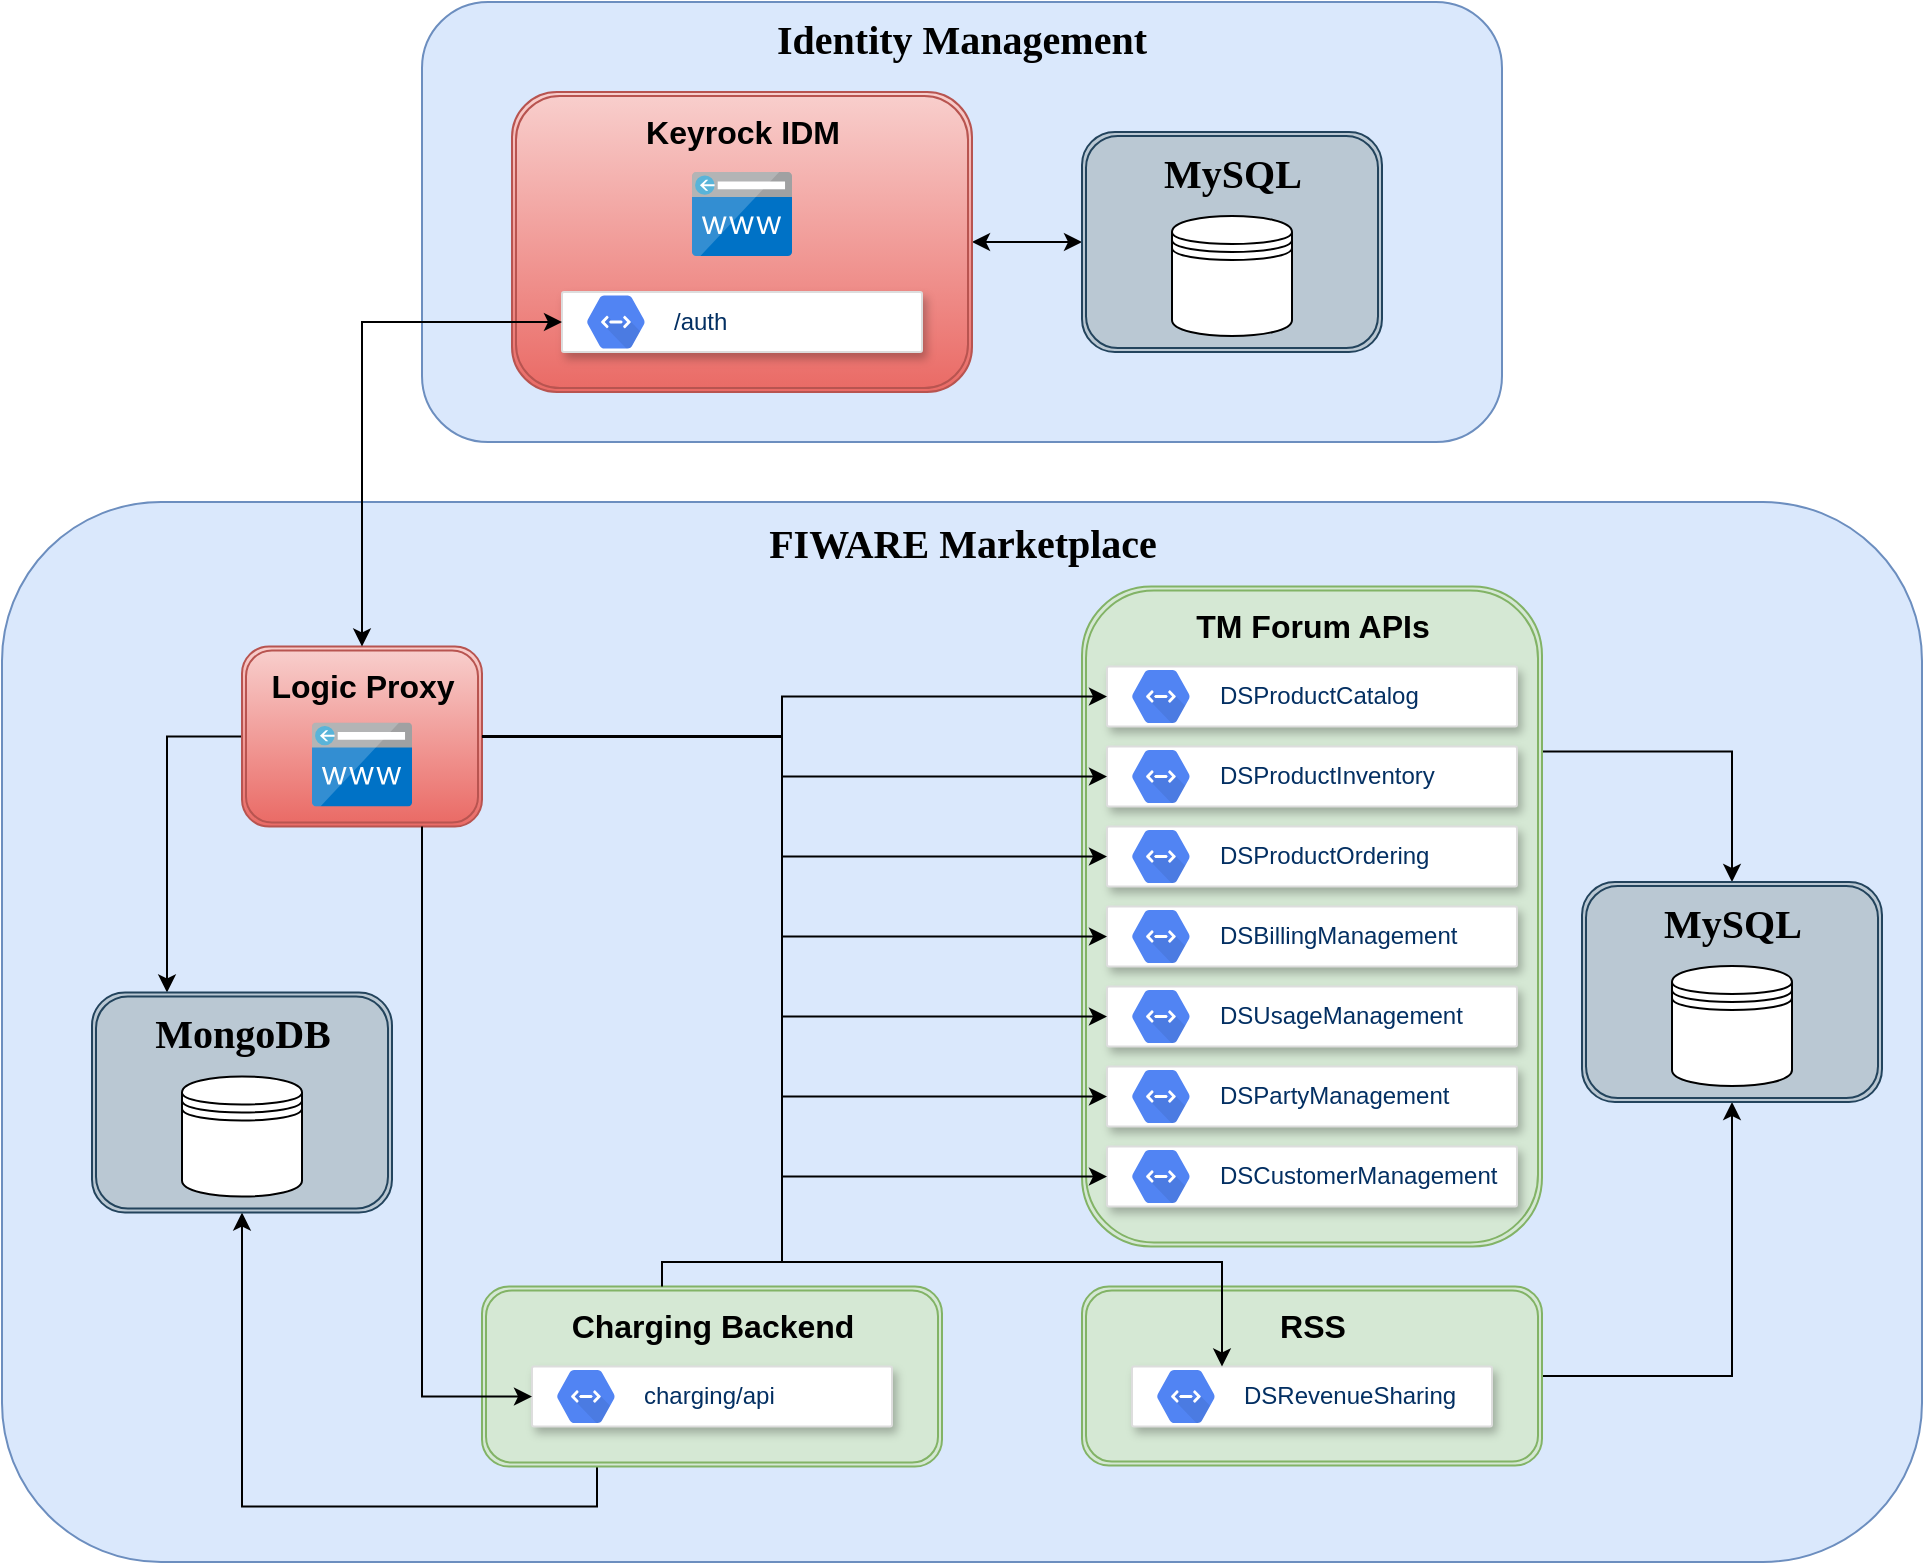 <mxfile version="13.7.9" type="device"><diagram id="HfY6Yk-Jc7tH_-AOV7nB" name="Seite-1"><mxGraphModel dx="1322" dy="898" grid="1" gridSize="10" guides="1" tooltips="1" connect="1" arrows="1" fold="1" page="1" pageScale="1" pageWidth="1169" pageHeight="827" math="0" shadow="0"><root><mxCell id="0"/><mxCell id="1" parent="0"/><mxCell id="9jo6vHE3OeEoetsnLVtY-4" value="" style="rounded=1;whiteSpace=wrap;html=1;fillColor=#dae8fc;strokeColor=#6c8ebf;" vertex="1" parent="1"><mxGeometry x="120" y="280" width="960" height="530" as="geometry"/></mxCell><mxCell id="9jo6vHE3OeEoetsnLVtY-7" value="FIWARE Marketplace" style="text;html=1;strokeColor=none;fillColor=none;align=center;verticalAlign=middle;whiteSpace=wrap;rounded=0;fontFamily=Verdana;fontSize=20;fontStyle=1" vertex="1" parent="1"><mxGeometry x="477.5" y="290" width="245" height="20" as="geometry"/></mxCell><mxCell id="9jo6vHE3OeEoetsnLVtY-68" style="edgeStyle=orthogonalEdgeStyle;rounded=0;orthogonalLoop=1;jettySize=auto;html=1;exitX=0;exitY=0.5;exitDx=0;exitDy=0;entryX=0.25;entryY=0;entryDx=0;entryDy=0;startArrow=none;startFill=0;endArrow=classic;endFill=1;fontFamily=Verdana;fontSize=20;" edge="1" parent="1" source="9jo6vHE3OeEoetsnLVtY-9" target="9jo6vHE3OeEoetsnLVtY-45"><mxGeometry relative="1" as="geometry"/></mxCell><mxCell id="9jo6vHE3OeEoetsnLVtY-9" value="" style="shape=ext;double=1;rounded=1;whiteSpace=wrap;html=1;fontFamily=Verdana;fontSize=16;fillColor=#f8cecc;strokeColor=#b85450;gradientColor=#ea6b66;" vertex="1" parent="1"><mxGeometry x="240" y="352.25" width="120" height="90" as="geometry"/></mxCell><mxCell id="9jo6vHE3OeEoetsnLVtY-10" value="Logic Proxy" style="text;strokeColor=none;fillColor=none;html=1;fontSize=16;fontStyle=1;verticalAlign=middle;align=center;rounded=0;" vertex="1" parent="1"><mxGeometry x="250" y="352.25" width="100" height="40" as="geometry"/></mxCell><mxCell id="9jo6vHE3OeEoetsnLVtY-11" value="" style="aspect=fixed;html=1;points=[];align=center;image;fontSize=12;image=img/lib/mscae/CustomDomain.svg;rounded=1;" vertex="1" parent="1"><mxGeometry x="275" y="390.25" width="50" height="42" as="geometry"/></mxCell><mxCell id="9jo6vHE3OeEoetsnLVtY-58" style="edgeStyle=orthogonalEdgeStyle;rounded=0;orthogonalLoop=1;jettySize=auto;html=1;exitX=1;exitY=0.25;exitDx=0;exitDy=0;entryX=0.5;entryY=0;entryDx=0;entryDy=0;startArrow=none;startFill=0;fontFamily=Verdana;fontSize=20;" edge="1" parent="1" source="9jo6vHE3OeEoetsnLVtY-12" target="9jo6vHE3OeEoetsnLVtY-48"><mxGeometry relative="1" as="geometry"/></mxCell><mxCell id="9jo6vHE3OeEoetsnLVtY-12" value="" style="shape=ext;double=1;rounded=1;whiteSpace=wrap;html=1;fontFamily=Verdana;fontSize=16;fillColor=#d5e8d4;strokeColor=#82b366;" vertex="1" parent="1"><mxGeometry x="660" y="322.25" width="230" height="330" as="geometry"/></mxCell><mxCell id="9jo6vHE3OeEoetsnLVtY-13" value="TM Forum APIs" style="text;strokeColor=none;fillColor=none;html=1;fontSize=16;fontStyle=1;verticalAlign=middle;align=center;rounded=0;" vertex="1" parent="1"><mxGeometry x="725" y="322.25" width="100" height="40" as="geometry"/></mxCell><mxCell id="9jo6vHE3OeEoetsnLVtY-56" style="edgeStyle=orthogonalEdgeStyle;rounded=0;orthogonalLoop=1;jettySize=auto;html=1;exitX=0.25;exitY=1;exitDx=0;exitDy=0;entryX=0.5;entryY=1;entryDx=0;entryDy=0;startArrow=none;startFill=0;fontFamily=Verdana;fontSize=20;endArrow=classic;endFill=1;" edge="1" parent="1" source="9jo6vHE3OeEoetsnLVtY-15" target="9jo6vHE3OeEoetsnLVtY-45"><mxGeometry relative="1" as="geometry"/></mxCell><mxCell id="9jo6vHE3OeEoetsnLVtY-15" value="" style="shape=ext;double=1;rounded=1;whiteSpace=wrap;html=1;fontFamily=Verdana;fontSize=16;fillColor=#d5e8d4;strokeColor=#82b366;" vertex="1" parent="1"><mxGeometry x="360" y="672.25" width="230" height="90" as="geometry"/></mxCell><mxCell id="9jo6vHE3OeEoetsnLVtY-79" style="edgeStyle=orthogonalEdgeStyle;rounded=0;orthogonalLoop=1;jettySize=auto;html=1;exitX=0.25;exitY=0;exitDx=0;exitDy=0;startArrow=none;startFill=0;endArrow=none;endFill=0;fontFamily=Verdana;fontSize=20;" edge="1" parent="1" source="9jo6vHE3OeEoetsnLVtY-16"><mxGeometry relative="1" as="geometry"><mxPoint x="510.0" y="620" as="targetPoint"/><Array as="points"><mxPoint x="450" y="660"/><mxPoint x="510" y="660"/></Array></mxGeometry></mxCell><mxCell id="9jo6vHE3OeEoetsnLVtY-16" value="Charging Backend" style="text;strokeColor=none;fillColor=none;html=1;fontSize=16;fontStyle=1;verticalAlign=middle;align=center;rounded=0;" vertex="1" parent="1"><mxGeometry x="425" y="672.25" width="100" height="40" as="geometry"/></mxCell><mxCell id="9jo6vHE3OeEoetsnLVtY-59" style="edgeStyle=orthogonalEdgeStyle;rounded=0;orthogonalLoop=1;jettySize=auto;html=1;exitX=1;exitY=0.5;exitDx=0;exitDy=0;entryX=0.5;entryY=1;entryDx=0;entryDy=0;startArrow=none;startFill=0;fontFamily=Verdana;fontSize=20;endArrow=classic;endFill=1;" edge="1" parent="1" source="9jo6vHE3OeEoetsnLVtY-17" target="9jo6vHE3OeEoetsnLVtY-48"><mxGeometry relative="1" as="geometry"/></mxCell><mxCell id="9jo6vHE3OeEoetsnLVtY-17" value="" style="shape=ext;double=1;rounded=1;whiteSpace=wrap;html=1;fontFamily=Verdana;fontSize=16;fillColor=#d5e8d4;strokeColor=#82b366;" vertex="1" parent="1"><mxGeometry x="660" y="672.25" width="230" height="89.5" as="geometry"/></mxCell><mxCell id="9jo6vHE3OeEoetsnLVtY-18" value="RSS" style="text;strokeColor=none;fillColor=none;html=1;fontSize=16;fontStyle=1;verticalAlign=middle;align=center;rounded=0;" vertex="1" parent="1"><mxGeometry x="725" y="672.25" width="100" height="40" as="geometry"/></mxCell><mxCell id="9jo6vHE3OeEoetsnLVtY-19" value="" style="rounded=1;whiteSpace=wrap;html=1;fillColor=#dae8fc;strokeColor=#6c8ebf;" vertex="1" parent="1"><mxGeometry x="330" y="30" width="540" height="220" as="geometry"/></mxCell><mxCell id="9jo6vHE3OeEoetsnLVtY-20" value="Identity Management" style="text;html=1;strokeColor=none;fillColor=none;align=center;verticalAlign=middle;whiteSpace=wrap;rounded=0;fontFamily=Verdana;fontSize=20;fontStyle=1" vertex="1" parent="1"><mxGeometry x="466.25" y="38" width="267.5" height="20" as="geometry"/></mxCell><mxCell id="9jo6vHE3OeEoetsnLVtY-21" value="" style="strokeColor=#dddddd;shadow=1;strokeWidth=1;rounded=1;absoluteArcSize=1;arcSize=2;fontFamily=Verdana;fontSize=20;" vertex="1" parent="1"><mxGeometry x="672.5" y="522.25" width="205" height="30" as="geometry"/></mxCell><mxCell id="9jo6vHE3OeEoetsnLVtY-22" value="&lt;span style=&quot;color: rgb(3 , 47 , 98) ; font-family: , &amp;#34;consolas&amp;#34; , &amp;#34;liberation mono&amp;#34; , &amp;#34;menlo&amp;#34; , monospace ; background-color: rgb(255 , 255 , 255)&quot;&gt;DSUsageManagement&lt;/span&gt;" style="dashed=0;connectable=0;html=1;fillColor=#5184F3;strokeColor=none;shape=mxgraph.gcp2.hexIcon;prIcon=cloud_endpoints;part=1;labelPosition=right;verticalLabelPosition=middle;align=left;verticalAlign=middle;spacingLeft=5;fontColor=#999999;fontSize=12;" vertex="1" parent="9jo6vHE3OeEoetsnLVtY-21"><mxGeometry y="0.5" width="44" height="39" relative="1" as="geometry"><mxPoint x="5" y="-19.5" as="offset"/></mxGeometry></mxCell><mxCell id="9jo6vHE3OeEoetsnLVtY-24" value="" style="strokeColor=#dddddd;shadow=1;strokeWidth=1;rounded=1;absoluteArcSize=1;arcSize=2;fontFamily=Verdana;fontSize=20;" vertex="1" parent="1"><mxGeometry x="672.5" y="402.25" width="205" height="30" as="geometry"/></mxCell><mxCell id="9jo6vHE3OeEoetsnLVtY-25" value="&lt;span style=&quot;color: rgb(3 , 47 , 98) ; font-family: , &amp;#34;consolas&amp;#34; , &amp;#34;liberation mono&amp;#34; , &amp;#34;menlo&amp;#34; , monospace ; background-color: rgb(255 , 255 , 255)&quot;&gt;DSProductInventory&lt;/span&gt;" style="dashed=0;connectable=0;html=1;fillColor=#5184F3;strokeColor=none;shape=mxgraph.gcp2.hexIcon;prIcon=cloud_endpoints;part=1;labelPosition=right;verticalLabelPosition=middle;align=left;verticalAlign=middle;spacingLeft=5;fontColor=#999999;fontSize=12;" vertex="1" parent="9jo6vHE3OeEoetsnLVtY-24"><mxGeometry y="0.5" width="44" height="39" relative="1" as="geometry"><mxPoint x="5" y="-19.5" as="offset"/></mxGeometry></mxCell><mxCell id="9jo6vHE3OeEoetsnLVtY-26" value="" style="strokeColor=#dddddd;shadow=1;strokeWidth=1;rounded=1;absoluteArcSize=1;arcSize=2;fontFamily=Verdana;fontSize=20;" vertex="1" parent="1"><mxGeometry x="672.5" y="362.25" width="205" height="30" as="geometry"/></mxCell><mxCell id="9jo6vHE3OeEoetsnLVtY-27" value="&lt;span style=&quot;color: rgb(3 , 47 , 98) ; font-family: , &amp;#34;consolas&amp;#34; , &amp;#34;liberation mono&amp;#34; , &amp;#34;menlo&amp;#34; , monospace ; background-color: rgb(255 , 255 , 255)&quot;&gt;DSProductCatalog&lt;/span&gt;" style="dashed=0;connectable=0;html=1;fillColor=#5184F3;strokeColor=none;shape=mxgraph.gcp2.hexIcon;prIcon=cloud_endpoints;part=1;labelPosition=right;verticalLabelPosition=middle;align=left;verticalAlign=middle;spacingLeft=5;fontColor=#999999;fontSize=12;" vertex="1" parent="9jo6vHE3OeEoetsnLVtY-26"><mxGeometry y="0.5" width="44" height="39" relative="1" as="geometry"><mxPoint x="5" y="-19.5" as="offset"/></mxGeometry></mxCell><mxCell id="9jo6vHE3OeEoetsnLVtY-28" value="" style="strokeColor=#dddddd;shadow=1;strokeWidth=1;rounded=1;absoluteArcSize=1;arcSize=2;fontFamily=Verdana;fontSize=20;" vertex="1" parent="1"><mxGeometry x="685" y="712.25" width="180" height="30" as="geometry"/></mxCell><mxCell id="9jo6vHE3OeEoetsnLVtY-29" value="&lt;span style=&quot;color: rgb(3 , 47 , 98) ; font-family: , &amp;#34;consolas&amp;#34; , &amp;#34;liberation mono&amp;#34; , &amp;#34;menlo&amp;#34; , monospace ; background-color: rgb(255 , 255 , 255)&quot;&gt;DSRevenueSharing&lt;/span&gt;" style="dashed=0;connectable=0;html=1;fillColor=#5184F3;strokeColor=none;shape=mxgraph.gcp2.hexIcon;prIcon=cloud_endpoints;part=1;labelPosition=right;verticalLabelPosition=middle;align=left;verticalAlign=middle;spacingLeft=5;fontColor=#999999;fontSize=12;" vertex="1" parent="9jo6vHE3OeEoetsnLVtY-28"><mxGeometry y="0.5" width="44" height="39" relative="1" as="geometry"><mxPoint x="5" y="-19.5" as="offset"/></mxGeometry></mxCell><mxCell id="9jo6vHE3OeEoetsnLVtY-30" value="" style="strokeColor=#dddddd;shadow=1;strokeWidth=1;rounded=1;absoluteArcSize=1;arcSize=2;fontFamily=Verdana;fontSize=20;" vertex="1" parent="1"><mxGeometry x="672.5" y="442.25" width="205" height="30" as="geometry"/></mxCell><mxCell id="9jo6vHE3OeEoetsnLVtY-31" value="&lt;span style=&quot;color: rgb(3 , 47 , 98) ; font-family: , &amp;#34;consolas&amp;#34; , &amp;#34;liberation mono&amp;#34; , &amp;#34;menlo&amp;#34; , monospace ; background-color: rgb(255 , 255 , 255)&quot;&gt;DSProductOrdering&lt;/span&gt;" style="dashed=0;connectable=0;html=1;fillColor=#5184F3;strokeColor=none;shape=mxgraph.gcp2.hexIcon;prIcon=cloud_endpoints;part=1;labelPosition=right;verticalLabelPosition=middle;align=left;verticalAlign=middle;spacingLeft=5;fontColor=#999999;fontSize=12;" vertex="1" parent="9jo6vHE3OeEoetsnLVtY-30"><mxGeometry y="0.5" width="44" height="39" relative="1" as="geometry"><mxPoint x="5" y="-19.5" as="offset"/></mxGeometry></mxCell><mxCell id="9jo6vHE3OeEoetsnLVtY-32" value="" style="strokeColor=#dddddd;shadow=1;strokeWidth=1;rounded=1;absoluteArcSize=1;arcSize=2;fontFamily=Verdana;fontSize=20;" vertex="1" parent="1"><mxGeometry x="672.5" y="482.25" width="205" height="30" as="geometry"/></mxCell><mxCell id="9jo6vHE3OeEoetsnLVtY-33" value="&lt;span style=&quot;color: rgb(3 , 47 , 98) ; font-family: , &amp;#34;consolas&amp;#34; , &amp;#34;liberation mono&amp;#34; , &amp;#34;menlo&amp;#34; , monospace ; background-color: rgb(255 , 255 , 255)&quot;&gt;DSBillingManagement&lt;/span&gt;" style="dashed=0;connectable=0;html=1;fillColor=#5184F3;strokeColor=none;shape=mxgraph.gcp2.hexIcon;prIcon=cloud_endpoints;part=1;labelPosition=right;verticalLabelPosition=middle;align=left;verticalAlign=middle;spacingLeft=5;fontColor=#999999;fontSize=12;" vertex="1" parent="9jo6vHE3OeEoetsnLVtY-32"><mxGeometry y="0.5" width="44" height="39" relative="1" as="geometry"><mxPoint x="5" y="-19.5" as="offset"/></mxGeometry></mxCell><mxCell id="9jo6vHE3OeEoetsnLVtY-34" value="" style="strokeColor=#dddddd;shadow=1;strokeWidth=1;rounded=1;absoluteArcSize=1;arcSize=2;fontFamily=Verdana;fontSize=20;" vertex="1" parent="1"><mxGeometry x="385" y="712.25" width="180" height="30" as="geometry"/></mxCell><mxCell id="9jo6vHE3OeEoetsnLVtY-35" value="&lt;span style=&quot;color: rgb(3 , 47 , 98) ; font-family: , &amp;#34;consolas&amp;#34; , &amp;#34;liberation mono&amp;#34; , &amp;#34;menlo&amp;#34; , monospace ; background-color: rgb(255 , 255 , 255)&quot;&gt;charging/api&lt;/span&gt;" style="dashed=0;connectable=0;html=1;fillColor=#5184F3;strokeColor=none;shape=mxgraph.gcp2.hexIcon;prIcon=cloud_endpoints;part=1;labelPosition=right;verticalLabelPosition=middle;align=left;verticalAlign=middle;spacingLeft=5;fontColor=#999999;fontSize=12;" vertex="1" parent="9jo6vHE3OeEoetsnLVtY-34"><mxGeometry y="0.5" width="44" height="39" relative="1" as="geometry"><mxPoint x="5" y="-19.5" as="offset"/></mxGeometry></mxCell><mxCell id="9jo6vHE3OeEoetsnLVtY-36" value="" style="strokeColor=#dddddd;shadow=1;strokeWidth=1;rounded=1;absoluteArcSize=1;arcSize=2;fontFamily=Verdana;fontSize=20;" vertex="1" parent="1"><mxGeometry x="672.5" y="562.25" width="205" height="30" as="geometry"/></mxCell><mxCell id="9jo6vHE3OeEoetsnLVtY-37" value="&lt;span style=&quot;color: rgb(3 , 47 , 98) ; font-family: , &amp;#34;consolas&amp;#34; , &amp;#34;liberation mono&amp;#34; , &amp;#34;menlo&amp;#34; , monospace ; background-color: rgb(255 , 255 , 255)&quot;&gt;DSPartyManagement&lt;/span&gt;" style="dashed=0;connectable=0;html=1;fillColor=#5184F3;strokeColor=none;shape=mxgraph.gcp2.hexIcon;prIcon=cloud_endpoints;part=1;labelPosition=right;verticalLabelPosition=middle;align=left;verticalAlign=middle;spacingLeft=5;fontColor=#999999;fontSize=12;" vertex="1" parent="9jo6vHE3OeEoetsnLVtY-36"><mxGeometry y="0.5" width="44" height="39" relative="1" as="geometry"><mxPoint x="5" y="-19.5" as="offset"/></mxGeometry></mxCell><mxCell id="9jo6vHE3OeEoetsnLVtY-38" value="" style="strokeColor=#dddddd;shadow=1;strokeWidth=1;rounded=1;absoluteArcSize=1;arcSize=2;fontFamily=Verdana;fontSize=20;" vertex="1" parent="1"><mxGeometry x="672.5" y="602.25" width="205" height="30" as="geometry"/></mxCell><mxCell id="9jo6vHE3OeEoetsnLVtY-39" value="&lt;span style=&quot;color: rgb(3 , 47 , 98) ; font-family: , &amp;#34;consolas&amp;#34; , &amp;#34;liberation mono&amp;#34; , &amp;#34;menlo&amp;#34; , monospace ; background-color: rgb(255 , 255 , 255)&quot;&gt;DSCustomerManagement&lt;/span&gt;" style="dashed=0;connectable=0;html=1;fillColor=#5184F3;strokeColor=none;shape=mxgraph.gcp2.hexIcon;prIcon=cloud_endpoints;part=1;labelPosition=right;verticalLabelPosition=middle;align=left;verticalAlign=middle;spacingLeft=5;fontColor=#999999;fontSize=12;" vertex="1" parent="9jo6vHE3OeEoetsnLVtY-38"><mxGeometry y="0.5" width="44" height="39" relative="1" as="geometry"><mxPoint x="5" y="-19.5" as="offset"/></mxGeometry></mxCell><mxCell id="9jo6vHE3OeEoetsnLVtY-54" style="edgeStyle=orthogonalEdgeStyle;rounded=0;orthogonalLoop=1;jettySize=auto;html=1;exitX=1;exitY=0.5;exitDx=0;exitDy=0;entryX=0;entryY=0.5;entryDx=0;entryDy=0;fontFamily=Verdana;fontSize=20;startArrow=classic;startFill=1;" edge="1" parent="1" source="9jo6vHE3OeEoetsnLVtY-40" target="9jo6vHE3OeEoetsnLVtY-51"><mxGeometry relative="1" as="geometry"/></mxCell><mxCell id="9jo6vHE3OeEoetsnLVtY-40" value="" style="shape=ext;double=1;rounded=1;whiteSpace=wrap;html=1;fontFamily=Verdana;fontSize=16;fillColor=#f8cecc;strokeColor=#b85450;gradientColor=#ea6b66;" vertex="1" parent="1"><mxGeometry x="375" y="75" width="230" height="150" as="geometry"/></mxCell><mxCell id="9jo6vHE3OeEoetsnLVtY-41" value="Keyrock IDM" style="text;strokeColor=none;fillColor=none;html=1;fontSize=16;fontStyle=1;verticalAlign=middle;align=center;rounded=0;" vertex="1" parent="1"><mxGeometry x="440" y="75" width="100" height="40" as="geometry"/></mxCell><mxCell id="9jo6vHE3OeEoetsnLVtY-42" value="" style="aspect=fixed;html=1;points=[];align=center;image;fontSize=12;image=img/lib/mscae/CustomDomain.svg;rounded=1;" vertex="1" parent="1"><mxGeometry x="465" y="115" width="50" height="42" as="geometry"/></mxCell><mxCell id="9jo6vHE3OeEoetsnLVtY-43" value="" style="strokeColor=#dddddd;shadow=1;strokeWidth=1;rounded=1;absoluteArcSize=1;arcSize=2;fontFamily=Verdana;fontSize=20;" vertex="1" parent="1"><mxGeometry x="400" y="175" width="180" height="30" as="geometry"/></mxCell><mxCell id="9jo6vHE3OeEoetsnLVtY-44" value="&lt;span style=&quot;color: rgb(3 , 47 , 98) ; font-family: , &amp;#34;consolas&amp;#34; , &amp;#34;liberation mono&amp;#34; , &amp;#34;menlo&amp;#34; , monospace ; background-color: rgb(255 , 255 , 255)&quot;&gt;/auth&lt;/span&gt;" style="dashed=0;connectable=0;html=1;fillColor=#5184F3;strokeColor=none;shape=mxgraph.gcp2.hexIcon;prIcon=cloud_endpoints;part=1;labelPosition=right;verticalLabelPosition=middle;align=left;verticalAlign=middle;spacingLeft=5;fontColor=#999999;fontSize=12;" vertex="1" parent="9jo6vHE3OeEoetsnLVtY-43"><mxGeometry y="0.5" width="44" height="39" relative="1" as="geometry"><mxPoint x="5" y="-19.5" as="offset"/></mxGeometry></mxCell><mxCell id="9jo6vHE3OeEoetsnLVtY-45" value="" style="shape=ext;double=1;rounded=1;whiteSpace=wrap;html=1;fontFamily=Verdana;fontSize=16;fillColor=#bac8d3;strokeColor=#23445d;" vertex="1" parent="1"><mxGeometry x="165" y="525.25" width="150" height="110" as="geometry"/></mxCell><mxCell id="9jo6vHE3OeEoetsnLVtY-46" value="MongoDB" style="text;html=1;strokeColor=none;fillColor=none;align=center;verticalAlign=middle;whiteSpace=wrap;rounded=0;fontFamily=Verdana;fontSize=20;fontStyle=1" vertex="1" parent="1"><mxGeometry x="175.63" y="535.25" width="128.75" height="20" as="geometry"/></mxCell><mxCell id="9jo6vHE3OeEoetsnLVtY-47" value="" style="shape=datastore;whiteSpace=wrap;html=1;rounded=1;fontFamily=Verdana;fontSize=20;" vertex="1" parent="1"><mxGeometry x="210" y="567.25" width="60" height="60" as="geometry"/></mxCell><mxCell id="9jo6vHE3OeEoetsnLVtY-48" value="" style="shape=ext;double=1;rounded=1;whiteSpace=wrap;html=1;fontFamily=Verdana;fontSize=16;fillColor=#bac8d3;strokeColor=#23445d;" vertex="1" parent="1"><mxGeometry x="910" y="470" width="150" height="110" as="geometry"/></mxCell><mxCell id="9jo6vHE3OeEoetsnLVtY-49" value="MySQL" style="text;html=1;strokeColor=none;fillColor=none;align=center;verticalAlign=middle;whiteSpace=wrap;rounded=0;fontFamily=Verdana;fontSize=20;fontStyle=1" vertex="1" parent="1"><mxGeometry x="920.63" y="480" width="128.75" height="20" as="geometry"/></mxCell><mxCell id="9jo6vHE3OeEoetsnLVtY-50" value="" style="shape=datastore;whiteSpace=wrap;html=1;rounded=1;fontFamily=Verdana;fontSize=20;" vertex="1" parent="1"><mxGeometry x="955" y="512" width="60" height="60" as="geometry"/></mxCell><mxCell id="9jo6vHE3OeEoetsnLVtY-51" value="" style="shape=ext;double=1;rounded=1;whiteSpace=wrap;html=1;fontFamily=Verdana;fontSize=16;fillColor=#bac8d3;strokeColor=#23445d;" vertex="1" parent="1"><mxGeometry x="660" y="95" width="150" height="110" as="geometry"/></mxCell><mxCell id="9jo6vHE3OeEoetsnLVtY-52" value="MySQL" style="text;html=1;strokeColor=none;fillColor=none;align=center;verticalAlign=middle;whiteSpace=wrap;rounded=0;fontFamily=Verdana;fontSize=20;fontStyle=1" vertex="1" parent="1"><mxGeometry x="670.63" y="105" width="128.75" height="20" as="geometry"/></mxCell><mxCell id="9jo6vHE3OeEoetsnLVtY-53" value="" style="shape=datastore;whiteSpace=wrap;html=1;rounded=1;fontFamily=Verdana;fontSize=20;" vertex="1" parent="1"><mxGeometry x="705" y="137" width="60" height="60" as="geometry"/></mxCell><mxCell id="9jo6vHE3OeEoetsnLVtY-63" style="edgeStyle=orthogonalEdgeStyle;rounded=0;orthogonalLoop=1;jettySize=auto;html=1;exitX=0.5;exitY=0;exitDx=0;exitDy=0;entryX=0;entryY=0.5;entryDx=0;entryDy=0;startArrow=classic;startFill=1;endArrow=classic;endFill=1;fontFamily=Verdana;fontSize=20;" edge="1" parent="1" source="9jo6vHE3OeEoetsnLVtY-10" target="9jo6vHE3OeEoetsnLVtY-43"><mxGeometry relative="1" as="geometry"/></mxCell><mxCell id="9jo6vHE3OeEoetsnLVtY-70" style="edgeStyle=orthogonalEdgeStyle;rounded=0;orthogonalLoop=1;jettySize=auto;html=1;exitX=0.75;exitY=1;exitDx=0;exitDy=0;entryX=0;entryY=0.5;entryDx=0;entryDy=0;startArrow=none;startFill=0;endArrow=classic;endFill=1;fontFamily=Verdana;fontSize=20;" edge="1" parent="1" source="9jo6vHE3OeEoetsnLVtY-9" target="9jo6vHE3OeEoetsnLVtY-34"><mxGeometry relative="1" as="geometry"/></mxCell><mxCell id="9jo6vHE3OeEoetsnLVtY-71" style="edgeStyle=orthogonalEdgeStyle;rounded=0;orthogonalLoop=1;jettySize=auto;html=1;exitX=1;exitY=0.5;exitDx=0;exitDy=0;entryX=0;entryY=0.5;entryDx=0;entryDy=0;startArrow=none;startFill=0;endArrow=classic;endFill=1;fontFamily=Verdana;fontSize=20;" edge="1" parent="1" source="9jo6vHE3OeEoetsnLVtY-9" target="9jo6vHE3OeEoetsnLVtY-26"><mxGeometry relative="1" as="geometry"><Array as="points"><mxPoint x="510" y="397"/><mxPoint x="510" y="377"/></Array></mxGeometry></mxCell><mxCell id="9jo6vHE3OeEoetsnLVtY-72" style="edgeStyle=orthogonalEdgeStyle;rounded=0;orthogonalLoop=1;jettySize=auto;html=1;exitX=1;exitY=0.5;exitDx=0;exitDy=0;entryX=0;entryY=0.5;entryDx=0;entryDy=0;startArrow=none;startFill=0;endArrow=classic;endFill=1;fontFamily=Verdana;fontSize=20;" edge="1" parent="1" source="9jo6vHE3OeEoetsnLVtY-9" target="9jo6vHE3OeEoetsnLVtY-24"><mxGeometry relative="1" as="geometry"><Array as="points"><mxPoint x="510" y="397"/><mxPoint x="510" y="417"/></Array></mxGeometry></mxCell><mxCell id="9jo6vHE3OeEoetsnLVtY-73" style="edgeStyle=orthogonalEdgeStyle;rounded=0;orthogonalLoop=1;jettySize=auto;html=1;exitX=1;exitY=0.5;exitDx=0;exitDy=0;entryX=0;entryY=0.5;entryDx=0;entryDy=0;startArrow=none;startFill=0;endArrow=classic;endFill=1;fontFamily=Verdana;fontSize=20;" edge="1" parent="1" source="9jo6vHE3OeEoetsnLVtY-9" target="9jo6vHE3OeEoetsnLVtY-30"><mxGeometry relative="1" as="geometry"><Array as="points"><mxPoint x="510" y="397"/><mxPoint x="510" y="457"/></Array></mxGeometry></mxCell><mxCell id="9jo6vHE3OeEoetsnLVtY-74" style="edgeStyle=orthogonalEdgeStyle;rounded=0;orthogonalLoop=1;jettySize=auto;html=1;exitX=1;exitY=0.5;exitDx=0;exitDy=0;entryX=0;entryY=0.5;entryDx=0;entryDy=0;startArrow=none;startFill=0;endArrow=classic;endFill=1;fontFamily=Verdana;fontSize=20;" edge="1" parent="1" source="9jo6vHE3OeEoetsnLVtY-9" target="9jo6vHE3OeEoetsnLVtY-32"><mxGeometry relative="1" as="geometry"><Array as="points"><mxPoint x="510" y="397"/><mxPoint x="510" y="497"/></Array></mxGeometry></mxCell><mxCell id="9jo6vHE3OeEoetsnLVtY-75" style="edgeStyle=orthogonalEdgeStyle;rounded=0;orthogonalLoop=1;jettySize=auto;html=1;exitX=1;exitY=0.5;exitDx=0;exitDy=0;entryX=0;entryY=0.5;entryDx=0;entryDy=0;startArrow=none;startFill=0;endArrow=classic;endFill=1;fontFamily=Verdana;fontSize=20;" edge="1" parent="1" source="9jo6vHE3OeEoetsnLVtY-9" target="9jo6vHE3OeEoetsnLVtY-21"><mxGeometry relative="1" as="geometry"><Array as="points"><mxPoint x="510" y="397"/><mxPoint x="510" y="537"/></Array></mxGeometry></mxCell><mxCell id="9jo6vHE3OeEoetsnLVtY-76" style="edgeStyle=orthogonalEdgeStyle;rounded=0;orthogonalLoop=1;jettySize=auto;html=1;exitX=1;exitY=0.5;exitDx=0;exitDy=0;entryX=0;entryY=0.5;entryDx=0;entryDy=0;startArrow=none;startFill=0;endArrow=classic;endFill=1;fontFamily=Verdana;fontSize=20;" edge="1" parent="1" source="9jo6vHE3OeEoetsnLVtY-9" target="9jo6vHE3OeEoetsnLVtY-36"><mxGeometry relative="1" as="geometry"><Array as="points"><mxPoint x="510" y="397"/><mxPoint x="510" y="577"/></Array></mxGeometry></mxCell><mxCell id="9jo6vHE3OeEoetsnLVtY-77" style="edgeStyle=orthogonalEdgeStyle;rounded=0;orthogonalLoop=1;jettySize=auto;html=1;exitX=1;exitY=0.5;exitDx=0;exitDy=0;entryX=0;entryY=0.5;entryDx=0;entryDy=0;startArrow=none;startFill=0;endArrow=classic;endFill=1;fontFamily=Verdana;fontSize=20;" edge="1" parent="1" source="9jo6vHE3OeEoetsnLVtY-9" target="9jo6vHE3OeEoetsnLVtY-38"><mxGeometry relative="1" as="geometry"><Array as="points"><mxPoint x="510" y="397"/><mxPoint x="510" y="617"/></Array></mxGeometry></mxCell><mxCell id="9jo6vHE3OeEoetsnLVtY-78" style="edgeStyle=orthogonalEdgeStyle;rounded=0;orthogonalLoop=1;jettySize=auto;html=1;exitX=1;exitY=0.5;exitDx=0;exitDy=0;entryX=0.25;entryY=0;entryDx=0;entryDy=0;startArrow=none;startFill=0;endArrow=classic;endFill=1;fontFamily=Verdana;fontSize=20;" edge="1" parent="1" source="9jo6vHE3OeEoetsnLVtY-9" target="9jo6vHE3OeEoetsnLVtY-28"><mxGeometry relative="1" as="geometry"><Array as="points"><mxPoint x="510" y="397"/><mxPoint x="510" y="660"/><mxPoint x="730" y="660"/></Array></mxGeometry></mxCell></root></mxGraphModel></diagram></mxfile>